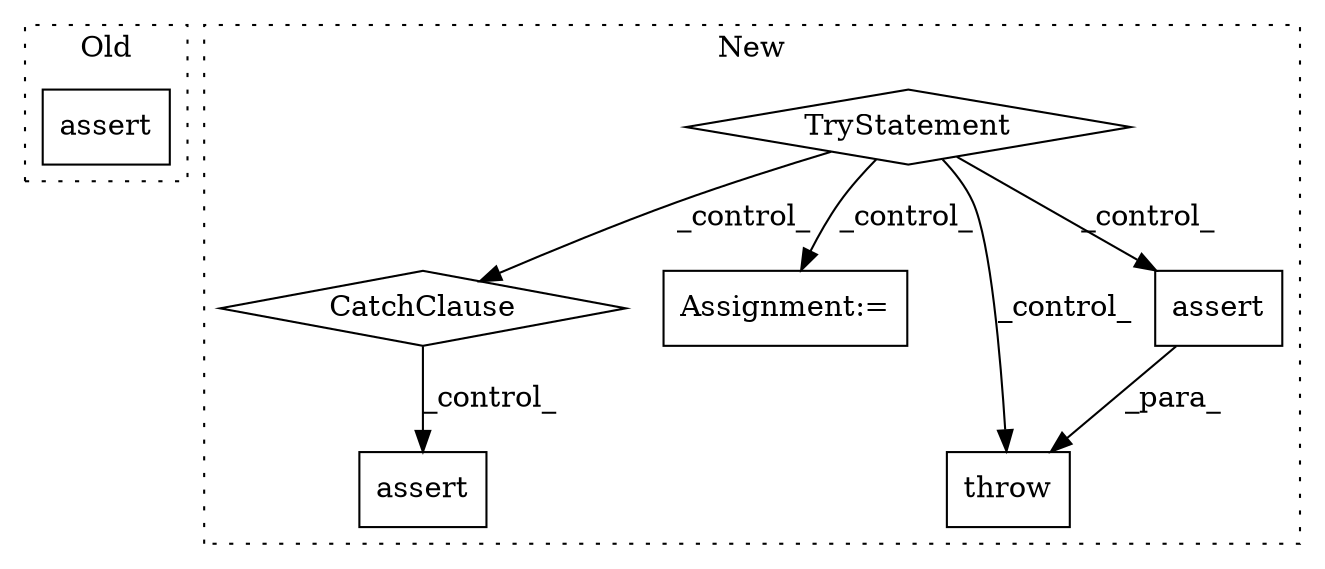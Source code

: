digraph G {
subgraph cluster0 {
1 [label="assert" a="6" s="1449" l="7" shape="box"];
label = "Old";
style="dotted";
}
subgraph cluster1 {
2 [label="CatchClause" a="12" s="1953,1984" l="11,2" shape="diamond"];
3 [label="TryStatement" a="54" s="1841" l="4" shape="diamond"];
4 [label="Assignment:=" a="7" s="1854" l="1" shape="box"];
5 [label="assert" a="6" s="1994" l="7" shape="box"];
6 [label="throw" a="53" s="1901" l="6" shape="box"];
7 [label="assert" a="32" s="1907,1943" l="15,1" shape="box"];
label = "New";
style="dotted";
}
2 -> 5 [label="_control_"];
3 -> 7 [label="_control_"];
3 -> 6 [label="_control_"];
3 -> 2 [label="_control_"];
3 -> 4 [label="_control_"];
7 -> 6 [label="_para_"];
}
